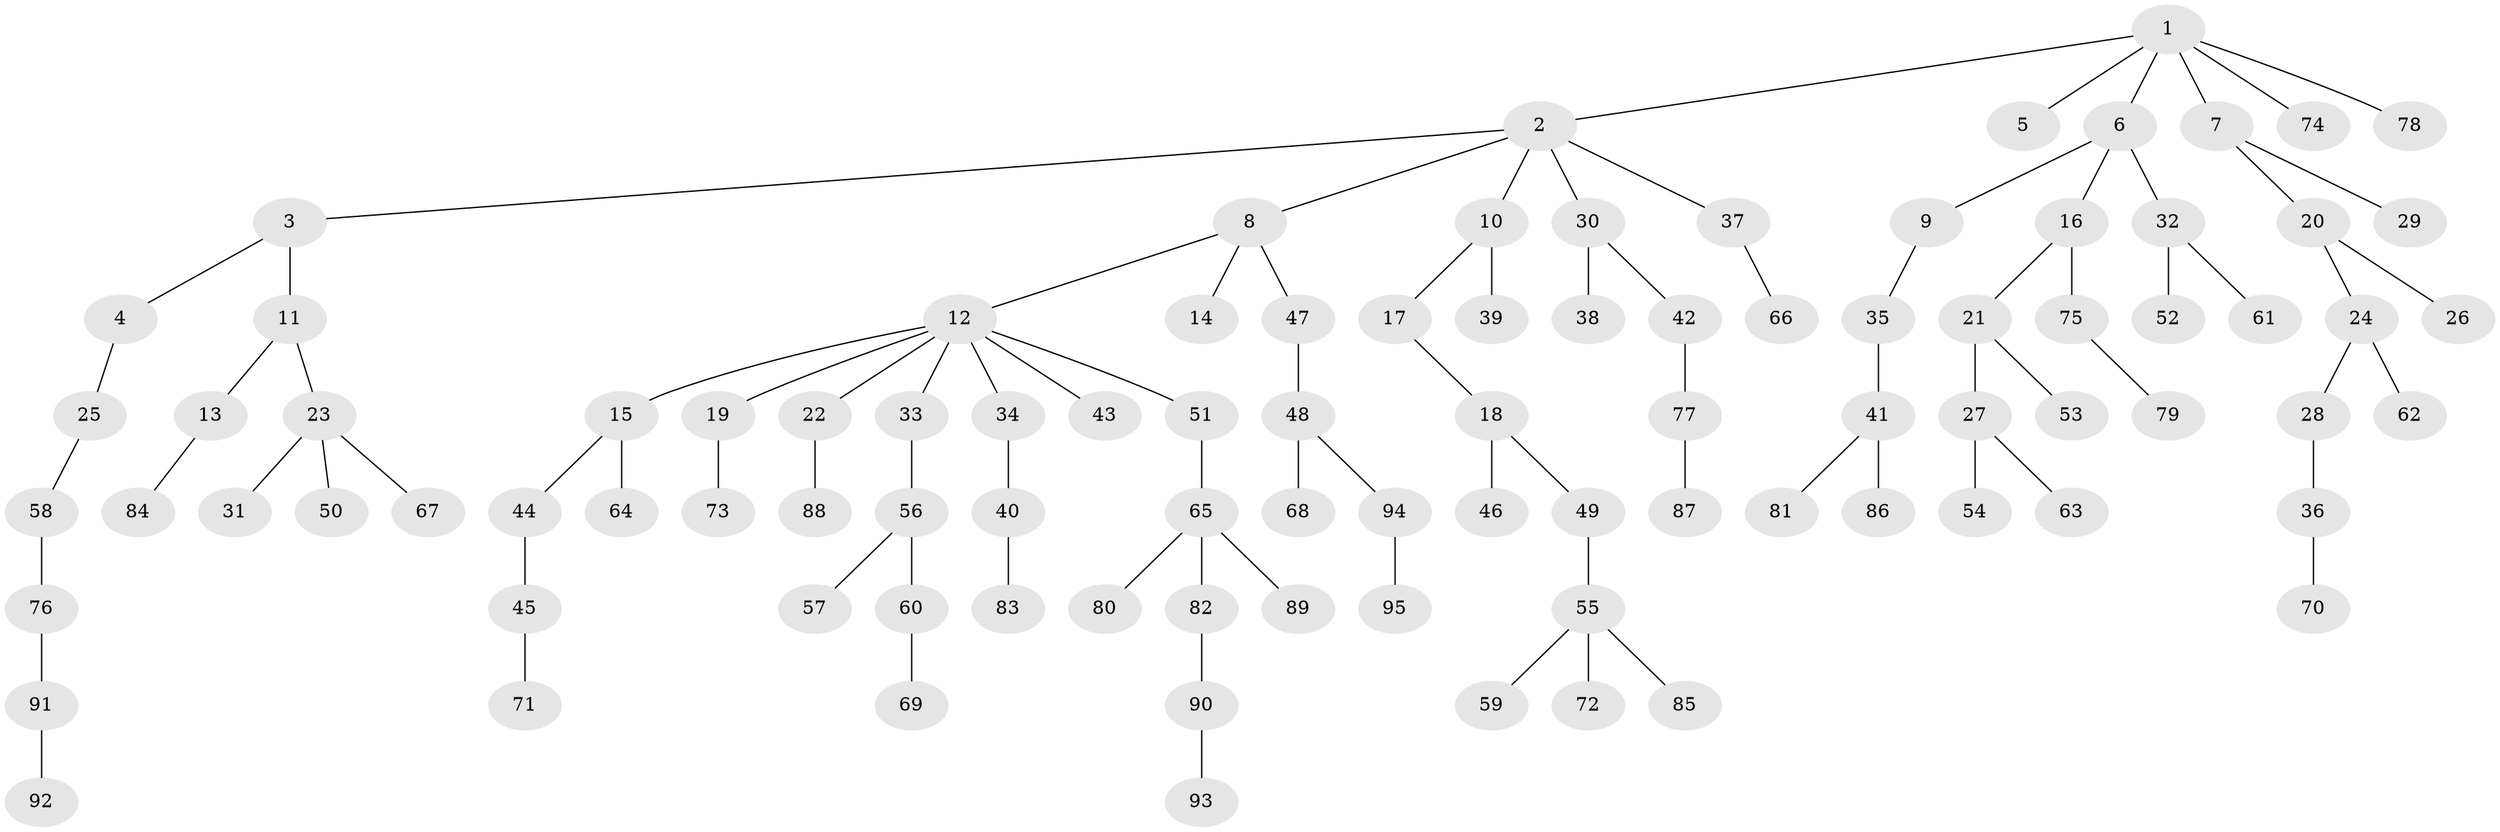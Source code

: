 // original degree distribution, {7: 0.014814814814814815, 3: 0.17777777777777778, 2: 0.25925925925925924, 4: 0.07407407407407407, 9: 0.007407407407407408, 1: 0.4666666666666667}
// Generated by graph-tools (version 1.1) at 2025/51/03/04/25 22:51:32]
// undirected, 95 vertices, 94 edges
graph export_dot {
  node [color=gray90,style=filled];
  1;
  2;
  3;
  4;
  5;
  6;
  7;
  8;
  9;
  10;
  11;
  12;
  13;
  14;
  15;
  16;
  17;
  18;
  19;
  20;
  21;
  22;
  23;
  24;
  25;
  26;
  27;
  28;
  29;
  30;
  31;
  32;
  33;
  34;
  35;
  36;
  37;
  38;
  39;
  40;
  41;
  42;
  43;
  44;
  45;
  46;
  47;
  48;
  49;
  50;
  51;
  52;
  53;
  54;
  55;
  56;
  57;
  58;
  59;
  60;
  61;
  62;
  63;
  64;
  65;
  66;
  67;
  68;
  69;
  70;
  71;
  72;
  73;
  74;
  75;
  76;
  77;
  78;
  79;
  80;
  81;
  82;
  83;
  84;
  85;
  86;
  87;
  88;
  89;
  90;
  91;
  92;
  93;
  94;
  95;
  1 -- 2 [weight=1.0];
  1 -- 5 [weight=1.0];
  1 -- 6 [weight=1.0];
  1 -- 7 [weight=1.0];
  1 -- 74 [weight=1.0];
  1 -- 78 [weight=1.0];
  2 -- 3 [weight=1.0];
  2 -- 8 [weight=1.0];
  2 -- 10 [weight=1.0];
  2 -- 30 [weight=1.0];
  2 -- 37 [weight=1.0];
  3 -- 4 [weight=1.0];
  3 -- 11 [weight=1.0];
  4 -- 25 [weight=1.0];
  6 -- 9 [weight=1.0];
  6 -- 16 [weight=1.0];
  6 -- 32 [weight=1.0];
  7 -- 20 [weight=1.0];
  7 -- 29 [weight=1.0];
  8 -- 12 [weight=1.0];
  8 -- 14 [weight=1.0];
  8 -- 47 [weight=1.0];
  9 -- 35 [weight=1.0];
  10 -- 17 [weight=1.0];
  10 -- 39 [weight=1.0];
  11 -- 13 [weight=1.0];
  11 -- 23 [weight=1.0];
  12 -- 15 [weight=1.0];
  12 -- 19 [weight=1.0];
  12 -- 22 [weight=1.0];
  12 -- 33 [weight=1.0];
  12 -- 34 [weight=1.0];
  12 -- 43 [weight=1.0];
  12 -- 51 [weight=1.0];
  13 -- 84 [weight=1.0];
  15 -- 44 [weight=1.0];
  15 -- 64 [weight=1.0];
  16 -- 21 [weight=1.0];
  16 -- 75 [weight=1.0];
  17 -- 18 [weight=1.0];
  18 -- 46 [weight=1.0];
  18 -- 49 [weight=1.0];
  19 -- 73 [weight=1.0];
  20 -- 24 [weight=1.0];
  20 -- 26 [weight=1.0];
  21 -- 27 [weight=1.0];
  21 -- 53 [weight=1.0];
  22 -- 88 [weight=1.0];
  23 -- 31 [weight=1.0];
  23 -- 50 [weight=1.0];
  23 -- 67 [weight=1.0];
  24 -- 28 [weight=1.0];
  24 -- 62 [weight=1.0];
  25 -- 58 [weight=1.0];
  27 -- 54 [weight=1.0];
  27 -- 63 [weight=1.0];
  28 -- 36 [weight=1.0];
  30 -- 38 [weight=1.0];
  30 -- 42 [weight=1.0];
  32 -- 52 [weight=1.0];
  32 -- 61 [weight=1.0];
  33 -- 56 [weight=1.0];
  34 -- 40 [weight=1.0];
  35 -- 41 [weight=1.0];
  36 -- 70 [weight=1.0];
  37 -- 66 [weight=1.0];
  40 -- 83 [weight=1.0];
  41 -- 81 [weight=1.0];
  41 -- 86 [weight=1.0];
  42 -- 77 [weight=1.0];
  44 -- 45 [weight=1.0];
  45 -- 71 [weight=1.0];
  47 -- 48 [weight=1.0];
  48 -- 68 [weight=1.0];
  48 -- 94 [weight=1.0];
  49 -- 55 [weight=1.0];
  51 -- 65 [weight=1.0];
  55 -- 59 [weight=1.0];
  55 -- 72 [weight=1.0];
  55 -- 85 [weight=1.0];
  56 -- 57 [weight=1.0];
  56 -- 60 [weight=1.0];
  58 -- 76 [weight=1.0];
  60 -- 69 [weight=1.0];
  65 -- 80 [weight=1.0];
  65 -- 82 [weight=1.0];
  65 -- 89 [weight=1.0];
  75 -- 79 [weight=1.0];
  76 -- 91 [weight=1.0];
  77 -- 87 [weight=1.0];
  82 -- 90 [weight=1.0];
  90 -- 93 [weight=1.0];
  91 -- 92 [weight=1.0];
  94 -- 95 [weight=1.0];
}

